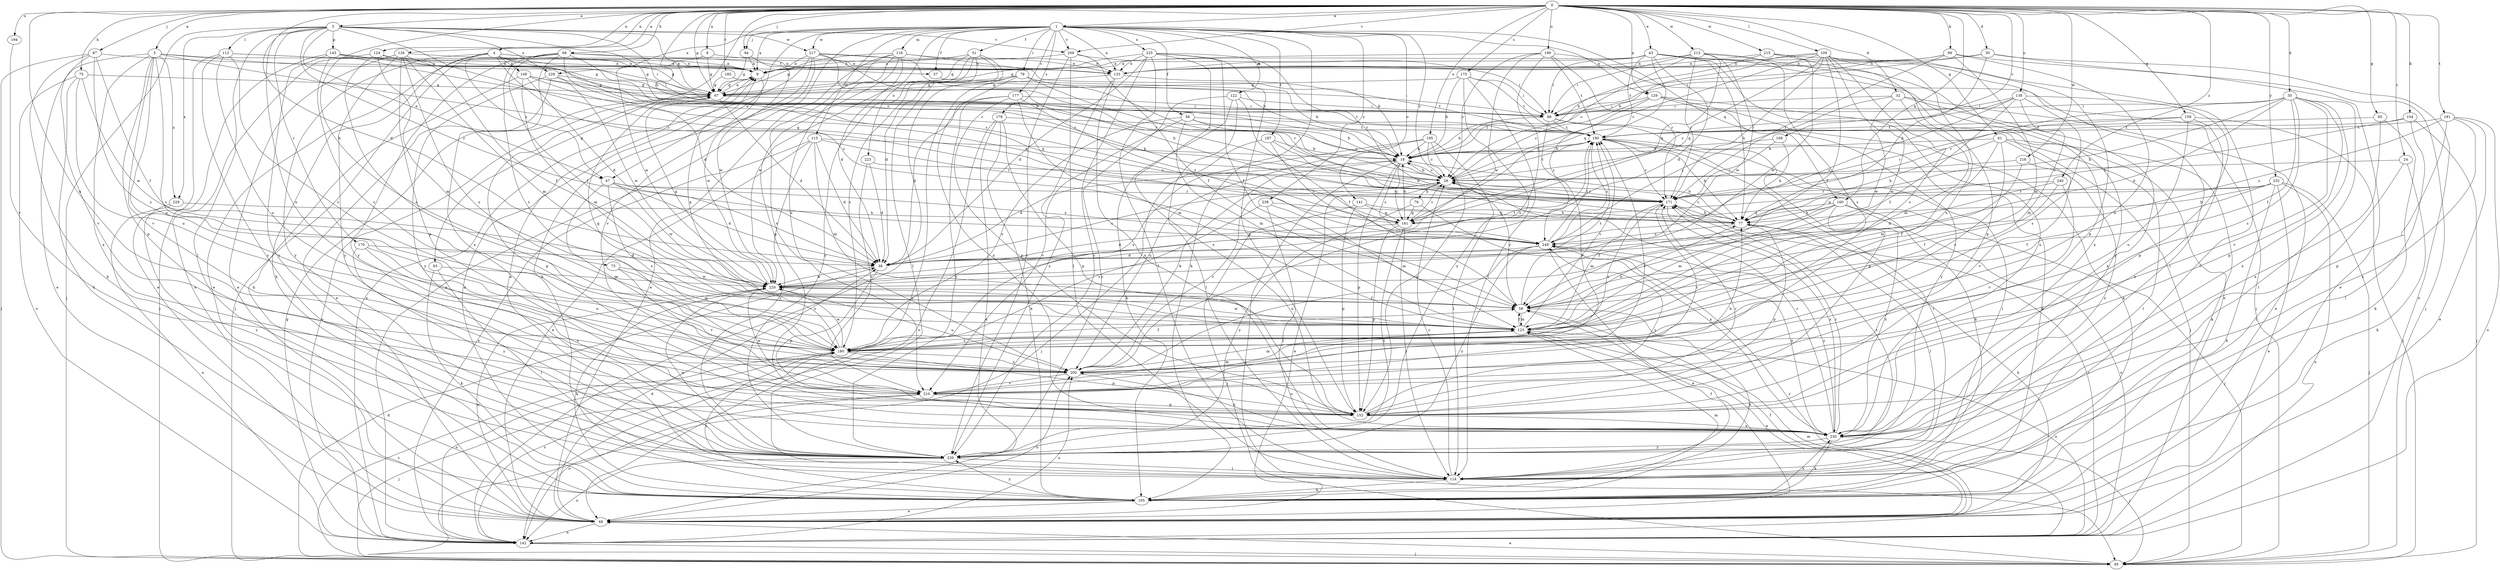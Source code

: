 strict digraph  {
0;
1;
3;
4;
5;
8;
9;
18;
24;
28;
30;
32;
35;
38;
43;
47;
48;
51;
56;
57;
58;
61;
63;
65;
67;
68;
73;
75;
76;
77;
79;
86;
87;
94;
95;
99;
104;
105;
109;
112;
114;
115;
116;
122;
123;
124;
126;
129;
133;
138;
141;
142;
143;
148;
152;
159;
160;
161;
168;
170;
171;
175;
177;
178;
180;
181;
185;
187;
190;
194;
195;
199;
200;
209;
210;
213;
215;
216;
217;
220;
223;
225;
228;
229;
230;
232;
238;
239;
240;
249;
0 -> 1  [label=a];
0 -> 3  [label=a];
0 -> 4  [label=a];
0 -> 5  [label=a];
0 -> 8  [label=a];
0 -> 18  [label=b];
0 -> 24  [label=c];
0 -> 30  [label=d];
0 -> 32  [label=d];
0 -> 35  [label=d];
0 -> 38  [label=d];
0 -> 43  [label=e];
0 -> 61  [label=g];
0 -> 63  [label=g];
0 -> 65  [label=g];
0 -> 67  [label=g];
0 -> 68  [label=h];
0 -> 73  [label=h];
0 -> 75  [label=h];
0 -> 87  [label=j];
0 -> 94  [label=j];
0 -> 99  [label=k];
0 -> 104  [label=k];
0 -> 109  [label=l];
0 -> 124  [label=n];
0 -> 126  [label=n];
0 -> 129  [label=n];
0 -> 138  [label=o];
0 -> 159  [label=q];
0 -> 160  [label=q];
0 -> 168  [label=r];
0 -> 175  [label=s];
0 -> 181  [label=t];
0 -> 185  [label=t];
0 -> 194  [label=u];
0 -> 195  [label=u];
0 -> 199  [label=u];
0 -> 200  [label=u];
0 -> 209  [label=v];
0 -> 213  [label=w];
0 -> 215  [label=w];
0 -> 216  [label=w];
0 -> 232  [label=y];
0 -> 240  [label=z];
1 -> 9  [label=a];
1 -> 28  [label=c];
1 -> 47  [label=e];
1 -> 51  [label=f];
1 -> 56  [label=f];
1 -> 57  [label=f];
1 -> 79  [label=i];
1 -> 94  [label=j];
1 -> 105  [label=k];
1 -> 115  [label=m];
1 -> 116  [label=m];
1 -> 122  [label=m];
1 -> 129  [label=n];
1 -> 133  [label=n];
1 -> 141  [label=o];
1 -> 142  [label=o];
1 -> 160  [label=q];
1 -> 177  [label=s];
1 -> 178  [label=s];
1 -> 187  [label=t];
1 -> 209  [label=v];
1 -> 217  [label=w];
1 -> 223  [label=x];
1 -> 225  [label=x];
1 -> 228  [label=x];
1 -> 238  [label=y];
3 -> 28  [label=c];
3 -> 47  [label=e];
3 -> 67  [label=g];
3 -> 86  [label=i];
3 -> 95  [label=j];
3 -> 112  [label=l];
3 -> 114  [label=l];
3 -> 143  [label=p];
3 -> 161  [label=q];
3 -> 170  [label=r];
3 -> 200  [label=u];
3 -> 209  [label=v];
3 -> 217  [label=w];
3 -> 228  [label=x];
3 -> 229  [label=x];
3 -> 249  [label=z];
4 -> 47  [label=e];
4 -> 48  [label=e];
4 -> 57  [label=f];
4 -> 67  [label=g];
4 -> 105  [label=k];
4 -> 133  [label=n];
4 -> 148  [label=p];
4 -> 171  [label=r];
4 -> 239  [label=y];
4 -> 249  [label=z];
5 -> 48  [label=e];
5 -> 67  [label=g];
5 -> 133  [label=n];
5 -> 152  [label=p];
5 -> 171  [label=r];
5 -> 180  [label=s];
5 -> 200  [label=u];
5 -> 210  [label=v];
5 -> 229  [label=x];
5 -> 230  [label=x];
8 -> 67  [label=g];
8 -> 133  [label=n];
8 -> 220  [label=w];
9 -> 67  [label=g];
9 -> 220  [label=w];
18 -> 28  [label=c];
18 -> 38  [label=d];
18 -> 95  [label=j];
18 -> 152  [label=p];
18 -> 161  [label=q];
18 -> 190  [label=t];
18 -> 249  [label=z];
24 -> 28  [label=c];
24 -> 105  [label=k];
24 -> 114  [label=l];
28 -> 18  [label=b];
28 -> 48  [label=e];
28 -> 76  [label=h];
28 -> 171  [label=r];
28 -> 190  [label=t];
30 -> 48  [label=e];
30 -> 77  [label=h];
30 -> 86  [label=i];
30 -> 133  [label=n];
30 -> 142  [label=o];
32 -> 48  [label=e];
32 -> 86  [label=i];
32 -> 123  [label=m];
32 -> 220  [label=w];
32 -> 230  [label=x];
32 -> 249  [label=z];
35 -> 38  [label=d];
35 -> 58  [label=f];
35 -> 77  [label=h];
35 -> 86  [label=i];
35 -> 114  [label=l];
35 -> 152  [label=p];
35 -> 171  [label=r];
35 -> 180  [label=s];
35 -> 210  [label=v];
35 -> 230  [label=x];
38 -> 28  [label=c];
38 -> 152  [label=p];
38 -> 220  [label=w];
43 -> 9  [label=a];
43 -> 38  [label=d];
43 -> 77  [label=h];
43 -> 86  [label=i];
43 -> 114  [label=l];
43 -> 133  [label=n];
43 -> 142  [label=o];
43 -> 161  [label=q];
43 -> 190  [label=t];
43 -> 230  [label=x];
43 -> 239  [label=y];
47 -> 38  [label=d];
47 -> 171  [label=r];
47 -> 180  [label=s];
47 -> 200  [label=u];
47 -> 220  [label=w];
47 -> 249  [label=z];
48 -> 38  [label=d];
48 -> 58  [label=f];
48 -> 77  [label=h];
48 -> 142  [label=o];
48 -> 200  [label=u];
48 -> 220  [label=w];
51 -> 9  [label=a];
51 -> 38  [label=d];
51 -> 67  [label=g];
51 -> 114  [label=l];
51 -> 180  [label=s];
51 -> 220  [label=w];
51 -> 239  [label=y];
56 -> 18  [label=b];
56 -> 28  [label=c];
56 -> 123  [label=m];
56 -> 180  [label=s];
56 -> 190  [label=t];
56 -> 210  [label=v];
57 -> 18  [label=b];
58 -> 28  [label=c];
58 -> 105  [label=k];
58 -> 123  [label=m];
58 -> 190  [label=t];
61 -> 18  [label=b];
61 -> 77  [label=h];
61 -> 105  [label=k];
61 -> 114  [label=l];
61 -> 123  [label=m];
61 -> 180  [label=s];
61 -> 210  [label=v];
63 -> 105  [label=k];
63 -> 114  [label=l];
63 -> 220  [label=w];
65 -> 105  [label=k];
65 -> 190  [label=t];
65 -> 230  [label=x];
67 -> 9  [label=a];
67 -> 38  [label=d];
67 -> 86  [label=i];
67 -> 142  [label=o];
67 -> 190  [label=t];
68 -> 9  [label=a];
68 -> 38  [label=d];
68 -> 58  [label=f];
68 -> 95  [label=j];
68 -> 133  [label=n];
68 -> 171  [label=r];
68 -> 180  [label=s];
68 -> 230  [label=x];
68 -> 239  [label=y];
73 -> 123  [label=m];
73 -> 210  [label=v];
73 -> 220  [label=w];
75 -> 67  [label=g];
75 -> 105  [label=k];
75 -> 142  [label=o];
75 -> 200  [label=u];
75 -> 220  [label=w];
76 -> 161  [label=q];
76 -> 230  [label=x];
76 -> 239  [label=y];
77 -> 18  [label=b];
77 -> 28  [label=c];
77 -> 114  [label=l];
77 -> 152  [label=p];
77 -> 249  [label=z];
79 -> 28  [label=c];
79 -> 48  [label=e];
79 -> 67  [label=g];
79 -> 142  [label=o];
79 -> 171  [label=r];
79 -> 230  [label=x];
86 -> 18  [label=b];
86 -> 105  [label=k];
86 -> 152  [label=p];
86 -> 190  [label=t];
86 -> 210  [label=v];
87 -> 9  [label=a];
87 -> 58  [label=f];
87 -> 95  [label=j];
87 -> 105  [label=k];
87 -> 180  [label=s];
87 -> 210  [label=v];
94 -> 9  [label=a];
94 -> 67  [label=g];
94 -> 220  [label=w];
95 -> 38  [label=d];
95 -> 48  [label=e];
95 -> 180  [label=s];
99 -> 86  [label=i];
99 -> 95  [label=j];
99 -> 123  [label=m];
99 -> 133  [label=n];
99 -> 171  [label=r];
99 -> 200  [label=u];
104 -> 77  [label=h];
104 -> 95  [label=j];
104 -> 114  [label=l];
104 -> 190  [label=t];
105 -> 9  [label=a];
105 -> 48  [label=e];
105 -> 123  [label=m];
105 -> 180  [label=s];
105 -> 230  [label=x];
105 -> 239  [label=y];
109 -> 18  [label=b];
109 -> 28  [label=c];
109 -> 58  [label=f];
109 -> 123  [label=m];
109 -> 133  [label=n];
109 -> 152  [label=p];
109 -> 161  [label=q];
109 -> 171  [label=r];
109 -> 180  [label=s];
109 -> 200  [label=u];
112 -> 9  [label=a];
112 -> 48  [label=e];
112 -> 67  [label=g];
112 -> 180  [label=s];
112 -> 200  [label=u];
112 -> 239  [label=y];
114 -> 9  [label=a];
114 -> 28  [label=c];
114 -> 58  [label=f];
114 -> 105  [label=k];
114 -> 190  [label=t];
115 -> 18  [label=b];
115 -> 38  [label=d];
115 -> 48  [label=e];
115 -> 123  [label=m];
115 -> 142  [label=o];
115 -> 171  [label=r];
115 -> 239  [label=y];
116 -> 18  [label=b];
116 -> 38  [label=d];
116 -> 48  [label=e];
116 -> 67  [label=g];
116 -> 133  [label=n];
116 -> 152  [label=p];
116 -> 200  [label=u];
116 -> 210  [label=v];
122 -> 58  [label=f];
122 -> 86  [label=i];
122 -> 105  [label=k];
122 -> 114  [label=l];
122 -> 239  [label=y];
123 -> 9  [label=a];
123 -> 48  [label=e];
123 -> 58  [label=f];
123 -> 77  [label=h];
123 -> 142  [label=o];
123 -> 180  [label=s];
123 -> 190  [label=t];
123 -> 220  [label=w];
124 -> 9  [label=a];
124 -> 18  [label=b];
124 -> 48  [label=e];
124 -> 123  [label=m];
124 -> 180  [label=s];
126 -> 9  [label=a];
126 -> 48  [label=e];
126 -> 58  [label=f];
126 -> 123  [label=m];
126 -> 152  [label=p];
126 -> 180  [label=s];
126 -> 239  [label=y];
129 -> 28  [label=c];
129 -> 86  [label=i];
129 -> 95  [label=j];
129 -> 105  [label=k];
129 -> 239  [label=y];
129 -> 249  [label=z];
133 -> 67  [label=g];
133 -> 190  [label=t];
133 -> 230  [label=x];
133 -> 239  [label=y];
138 -> 28  [label=c];
138 -> 58  [label=f];
138 -> 86  [label=i];
138 -> 123  [label=m];
138 -> 152  [label=p];
138 -> 180  [label=s];
138 -> 249  [label=z];
141 -> 77  [label=h];
141 -> 95  [label=j];
141 -> 152  [label=p];
141 -> 161  [label=q];
142 -> 67  [label=g];
142 -> 95  [label=j];
142 -> 123  [label=m];
142 -> 171  [label=r];
142 -> 180  [label=s];
142 -> 200  [label=u];
142 -> 249  [label=z];
143 -> 9  [label=a];
143 -> 28  [label=c];
143 -> 86  [label=i];
143 -> 95  [label=j];
143 -> 180  [label=s];
143 -> 239  [label=y];
148 -> 38  [label=d];
148 -> 67  [label=g];
148 -> 105  [label=k];
148 -> 123  [label=m];
148 -> 161  [label=q];
148 -> 190  [label=t];
152 -> 171  [label=r];
152 -> 200  [label=u];
152 -> 230  [label=x];
152 -> 249  [label=z];
159 -> 95  [label=j];
159 -> 171  [label=r];
159 -> 190  [label=t];
159 -> 200  [label=u];
159 -> 230  [label=x];
160 -> 58  [label=f];
160 -> 77  [label=h];
160 -> 95  [label=j];
160 -> 123  [label=m];
160 -> 142  [label=o];
160 -> 161  [label=q];
160 -> 230  [label=x];
161 -> 18  [label=b];
161 -> 28  [label=c];
161 -> 38  [label=d];
161 -> 114  [label=l];
161 -> 152  [label=p];
161 -> 239  [label=y];
168 -> 18  [label=b];
168 -> 77  [label=h];
168 -> 171  [label=r];
170 -> 38  [label=d];
170 -> 200  [label=u];
170 -> 230  [label=x];
170 -> 239  [label=y];
171 -> 77  [label=h];
171 -> 123  [label=m];
171 -> 180  [label=s];
171 -> 230  [label=x];
175 -> 18  [label=b];
175 -> 67  [label=g];
175 -> 86  [label=i];
175 -> 114  [label=l];
175 -> 190  [label=t];
175 -> 239  [label=y];
177 -> 38  [label=d];
177 -> 86  [label=i];
177 -> 123  [label=m];
177 -> 152  [label=p];
177 -> 239  [label=y];
177 -> 249  [label=z];
178 -> 48  [label=e];
178 -> 105  [label=k];
178 -> 142  [label=o];
178 -> 152  [label=p];
178 -> 190  [label=t];
180 -> 58  [label=f];
180 -> 67  [label=g];
180 -> 142  [label=o];
180 -> 152  [label=p];
180 -> 200  [label=u];
180 -> 220  [label=w];
181 -> 48  [label=e];
181 -> 142  [label=o];
181 -> 152  [label=p];
181 -> 190  [label=t];
181 -> 230  [label=x];
181 -> 249  [label=z];
185 -> 67  [label=g];
185 -> 86  [label=i];
187 -> 18  [label=b];
187 -> 77  [label=h];
187 -> 95  [label=j];
187 -> 249  [label=z];
190 -> 18  [label=b];
190 -> 77  [label=h];
190 -> 105  [label=k];
190 -> 114  [label=l];
190 -> 171  [label=r];
190 -> 249  [label=z];
194 -> 210  [label=v];
195 -> 18  [label=b];
195 -> 28  [label=c];
195 -> 114  [label=l];
195 -> 152  [label=p];
195 -> 180  [label=s];
195 -> 200  [label=u];
199 -> 9  [label=a];
199 -> 28  [label=c];
199 -> 95  [label=j];
199 -> 171  [label=r];
199 -> 190  [label=t];
199 -> 200  [label=u];
199 -> 220  [label=w];
200 -> 18  [label=b];
200 -> 28  [label=c];
200 -> 123  [label=m];
200 -> 171  [label=r];
200 -> 210  [label=v];
200 -> 230  [label=x];
209 -> 9  [label=a];
209 -> 58  [label=f];
209 -> 86  [label=i];
209 -> 114  [label=l];
209 -> 239  [label=y];
210 -> 77  [label=h];
210 -> 95  [label=j];
210 -> 123  [label=m];
210 -> 142  [label=o];
210 -> 152  [label=p];
210 -> 190  [label=t];
210 -> 220  [label=w];
213 -> 28  [label=c];
213 -> 86  [label=i];
213 -> 133  [label=n];
213 -> 161  [label=q];
213 -> 171  [label=r];
213 -> 180  [label=s];
213 -> 220  [label=w];
213 -> 230  [label=x];
215 -> 18  [label=b];
215 -> 114  [label=l];
215 -> 133  [label=n];
215 -> 152  [label=p];
215 -> 220  [label=w];
216 -> 28  [label=c];
216 -> 58  [label=f];
216 -> 230  [label=x];
217 -> 9  [label=a];
217 -> 18  [label=b];
217 -> 77  [label=h];
217 -> 105  [label=k];
217 -> 133  [label=n];
217 -> 142  [label=o];
217 -> 171  [label=r];
217 -> 210  [label=v];
220 -> 58  [label=f];
220 -> 67  [label=g];
220 -> 105  [label=k];
220 -> 190  [label=t];
220 -> 200  [label=u];
223 -> 28  [label=c];
223 -> 38  [label=d];
223 -> 210  [label=v];
225 -> 38  [label=d];
225 -> 58  [label=f];
225 -> 67  [label=g];
225 -> 114  [label=l];
225 -> 133  [label=n];
225 -> 152  [label=p];
225 -> 171  [label=r];
225 -> 230  [label=x];
225 -> 239  [label=y];
228 -> 48  [label=e];
228 -> 67  [label=g];
228 -> 161  [label=q];
228 -> 220  [label=w];
228 -> 239  [label=y];
229 -> 77  [label=h];
229 -> 142  [label=o];
229 -> 239  [label=y];
230 -> 28  [label=c];
230 -> 67  [label=g];
230 -> 95  [label=j];
230 -> 105  [label=k];
230 -> 171  [label=r];
230 -> 239  [label=y];
230 -> 249  [label=z];
232 -> 48  [label=e];
232 -> 58  [label=f];
232 -> 77  [label=h];
232 -> 95  [label=j];
232 -> 105  [label=k];
232 -> 142  [label=o];
232 -> 161  [label=q];
232 -> 171  [label=r];
238 -> 77  [label=h];
238 -> 114  [label=l];
238 -> 123  [label=m];
238 -> 180  [label=s];
239 -> 114  [label=l];
239 -> 142  [label=o];
239 -> 171  [label=r];
239 -> 220  [label=w];
240 -> 38  [label=d];
240 -> 58  [label=f];
240 -> 171  [label=r];
240 -> 210  [label=v];
249 -> 38  [label=d];
249 -> 48  [label=e];
249 -> 190  [label=t];
249 -> 200  [label=u];
249 -> 230  [label=x];
249 -> 239  [label=y];
}
